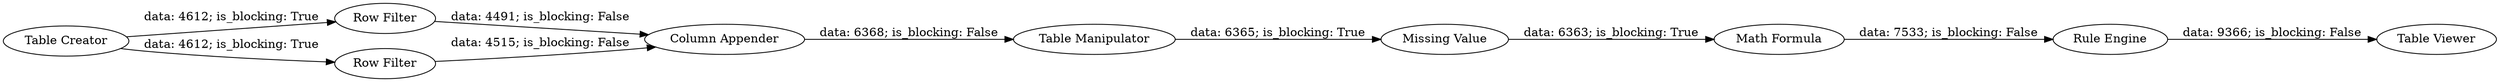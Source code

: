 digraph {
	"-119161531411869860_8" [label="Table Viewer"]
	"-119161531411869860_1" [label="Table Creator"]
	"-119161531411869860_7" [label="Rule Engine"]
	"-119161531411869860_3" [label="Row Filter"]
	"-119161531411869860_6" [label="Math Formula"]
	"-119161531411869860_9" [label="Table Manipulator"]
	"-119161531411869860_4" [label="Column Appender"]
	"-119161531411869860_2" [label="Row Filter"]
	"-119161531411869860_5" [label="Missing Value"]
	"-119161531411869860_2" -> "-119161531411869860_4" [label="data: 4515; is_blocking: False"]
	"-119161531411869860_6" -> "-119161531411869860_7" [label="data: 7533; is_blocking: False"]
	"-119161531411869860_5" -> "-119161531411869860_6" [label="data: 6363; is_blocking: True"]
	"-119161531411869860_1" -> "-119161531411869860_3" [label="data: 4612; is_blocking: True"]
	"-119161531411869860_4" -> "-119161531411869860_9" [label="data: 6368; is_blocking: False"]
	"-119161531411869860_9" -> "-119161531411869860_5" [label="data: 6365; is_blocking: True"]
	"-119161531411869860_3" -> "-119161531411869860_4" [label="data: 4491; is_blocking: False"]
	"-119161531411869860_7" -> "-119161531411869860_8" [label="data: 9366; is_blocking: False"]
	"-119161531411869860_1" -> "-119161531411869860_2" [label="data: 4612; is_blocking: True"]
	rankdir=LR
}
